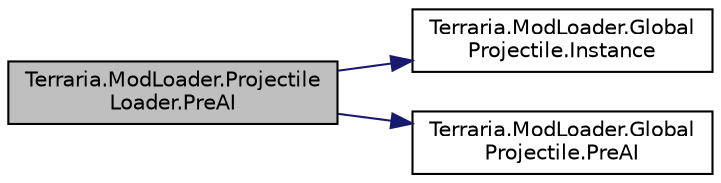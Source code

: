digraph "Terraria.ModLoader.ProjectileLoader.PreAI"
{
  edge [fontname="Helvetica",fontsize="10",labelfontname="Helvetica",labelfontsize="10"];
  node [fontname="Helvetica",fontsize="10",shape=record];
  rankdir="LR";
  Node130 [label="Terraria.ModLoader.Projectile\lLoader.PreAI",height=0.2,width=0.4,color="black", fillcolor="grey75", style="filled", fontcolor="black"];
  Node130 -> Node131 [color="midnightblue",fontsize="10",style="solid",fontname="Helvetica"];
  Node131 [label="Terraria.ModLoader.Global\lProjectile.Instance",height=0.2,width=0.4,color="black", fillcolor="white", style="filled",URL="$class_terraria_1_1_mod_loader_1_1_global_projectile.html#ac385423894e4a48e74b7a185095d4212"];
  Node130 -> Node132 [color="midnightblue",fontsize="10",style="solid",fontname="Helvetica"];
  Node132 [label="Terraria.ModLoader.Global\lProjectile.PreAI",height=0.2,width=0.4,color="black", fillcolor="white", style="filled",URL="$class_terraria_1_1_mod_loader_1_1_global_projectile.html#a2d36a798579d23fc47f763bc506a7a4c",tooltip="Allows you to determine how any projectile behaves. Return false to stop the vanilla AI and the AI ho..."];
}
